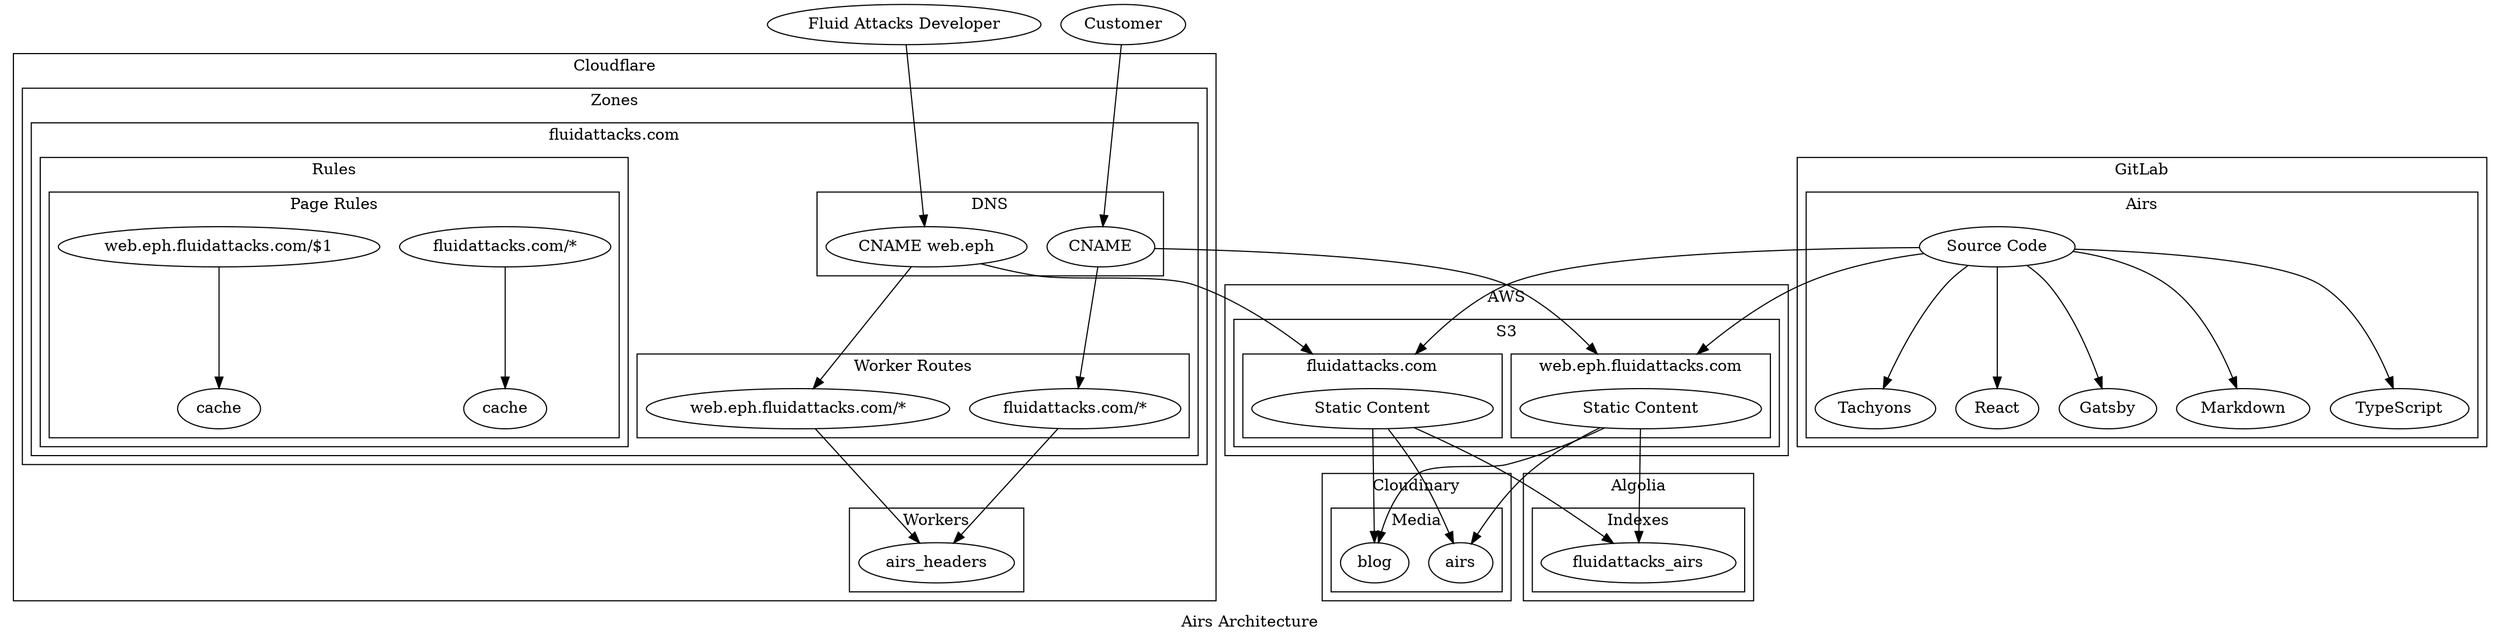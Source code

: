 // SPDX-FileCopyrightText: 2022 Fluid Attacks <development@fluidattacks.com>
//
// SPDX-License-Identifier: MPL-2.0

digraph airs {
  label="Airs Architecture"
  compound="true"
  concentrate="true"
  scale="scalexy"

  customer[label="Customer"]
  fluid_attacks_developer[label="Fluid Attacks Developer"]

  subgraph cluster_gitlab {
    label="GitLab"

    subgraph cluster_gitlab_airs {
      label="Airs"

      gitlab_airs[label="Source Code"]
      gitlab_airs_gatsby[label="Gatsby"]
      gitlab_airs_markdown[label="Markdown"]
      gitlab_airs_typescript[label="TypeScript"]
      gitlab_airs_tachyons[label="Tachyons"]
      gitlab_airs_react[label="React"]
    }
  }

  subgraph cluster_aws {
    label="AWS"

    subgraph cluster_aws_s3 {
      label="S3"

      subgraph cluster_aws_s3_airs_dev {
        label="web.eph.fluidattacks.com"

        aws_s3_airs_dev_static[label="Static Content" width="3.0"]
      }

      subgraph cluster_aws_s3_airs_prod {
        label="fluidattacks.com"

        aws_s3_airs_prod_static[label="Static Content" width="3.0"]
      }
    }
  }

  subgraph cluster_cloudinary {
    label="Cloudinary"

    subgraph cluster_cloudinary_media {
      label="Media"

      cloudinary_media_airs[label="airs"]
      cloudinary_media_blog[label="blog"]
    }
  }

  subgraph cluster_algolia {
    label="Algolia"

    subgraph cluster_algolia_index {
      label="Indexes"

      algolia_airs[label="fluidattacks_airs"]
    }
  }

  subgraph cluster_cloudflare {
    label="Cloudflare"

    subgraph cluster_cloudflare_workers {
      label="Workers"

      cluster_cloudflare_workers_airs_headers[label="airs_headers"]
    }

    subgraph cluster_cloudflare_zones {
      label="Zones"

      subgraph cluster_cloudflare_zone_fluidattacks_com {
        label="fluidattacks.com"

        subgraph cluster_cloudflare_zone_fluidattacks_com_dns {
          label="DNS"

          cloudflare_zone_fluidattacks_com_dns_cname[label="CNAME"]
          cloudflare_zone_fluidattacks_com_dns_cname_web_eph[label="CNAME web.eph"]
        }

        subgraph cluster_cloudflare_zone_fluidattacks_com_rules {
          label="Rules"

          subgraph cluster_cloudflare_zone_fluidattacks_com_rules_page {
            label="Page Rules"

            cloudflare_zone_fluidattacks_com_rules_page[label="fluidattacks.com/*"]
            cloudflare_zone_fluidattacks_com_rules_page_cache[label="cache"]
            cloudflare_zone_fluidattacks_com_rules_page_web_eph[label="web.eph.fluidattacks.com/$1"]
            cloudflare_zone_fluidattacks_com_rules_page_web_eph_cache[label="cache"]
          }
        }

        subgraph cluster_cloudflare_zone_fluidattacks_com_worker_routes {
          label="Worker Routes"

          cloudflare_zone_fluidattacks_com_worker_route_dev[label="web.eph.fluidattacks.com/*"]
          cloudflare_zone_fluidattacks_com_worker_route_prod[label="fluidattacks.com/*"]
        }
      }
    }
  }

  aws_s3_airs_dev_static -> algolia_airs[]
  aws_s3_airs_dev_static -> cloudinary_media_blog[]
  aws_s3_airs_dev_static -> cloudinary_media_airs[]
  aws_s3_airs_prod_static -> algolia_airs[]
  aws_s3_airs_prod_static -> cloudinary_media_blog[]
  aws_s3_airs_prod_static -> cloudinary_media_airs[]
  cloudflare_zone_fluidattacks_com_worker_route_dev -> cluster_cloudflare_workers_airs_headers[]
  cloudflare_zone_fluidattacks_com_worker_route_prod -> cluster_cloudflare_workers_airs_headers[]
  cloudflare_zone_fluidattacks_com_dns_cname -> cloudflare_zone_fluidattacks_com_worker_route_prod[]
  cloudflare_zone_fluidattacks_com_dns_cname_web_eph -> cloudflare_zone_fluidattacks_com_worker_route_dev[]
  cloudflare_zone_fluidattacks_com_dns_cname -> aws_s3_airs_dev_static[lhead="cluster_aws_s3_airs_dev"]
  cloudflare_zone_fluidattacks_com_dns_cname_web_eph -> aws_s3_airs_prod_static[lhead="cluster_aws_s3_airs_prod"]
  cloudflare_zone_fluidattacks_com_rules_page -> cloudflare_zone_fluidattacks_com_rules_page_cache[]
  cloudflare_zone_fluidattacks_com_rules_page_web_eph -> cloudflare_zone_fluidattacks_com_rules_page_web_eph_cache[]
  customer -> cloudflare_zone_fluidattacks_com_dns_cname[]
  fluid_attacks_developer -> cloudflare_zone_fluidattacks_com_dns_cname_web_eph[]
  gitlab_airs -> aws_s3_airs_dev_static[lhead="cluster_aws_s3_airs_dev"]
  gitlab_airs -> aws_s3_airs_prod_static[lhead="cluster_aws_s3_airs_prod"]
  gitlab_airs -> gitlab_airs_gatsby[]
  gitlab_airs -> gitlab_airs_markdown[]
  gitlab_airs -> gitlab_airs_typescript[]
  gitlab_airs -> gitlab_airs_tachyons[]
  gitlab_airs -> gitlab_airs_react[]
}
